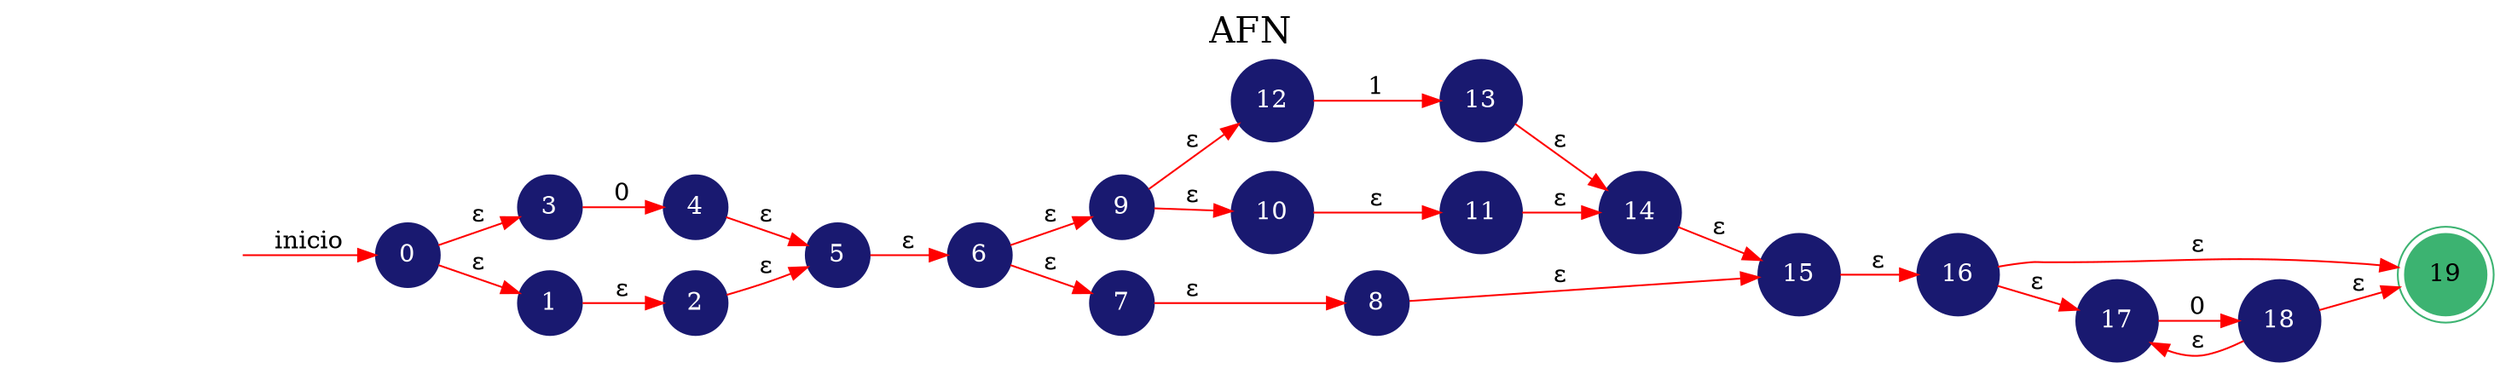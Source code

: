 digraph automata_finito {
	rankdir=LR;
	graph [label="AFN", labelloc=t, fontsize=20]; 
	node [shape=doublecircle, style = filled,color = mediumseagreen]; 19;
	node [shape=circle];
	node [color=midnightblue,fontcolor=white];
	edge [color=red];
	secret_node [style=invis];
	secret_node -> 0 [label="inicio"];
	0 -> 3 [label="ε"];
	0 -> 1 [label="ε"];
	1 -> 2 [label="ε"];
	2 -> 5 [label="ε"];
	3 -> 4 [label="0"];
	4 -> 5 [label="ε"];
	5 -> 6 [label="ε"];
	6 -> 9 [label="ε"];
	6 -> 7 [label="ε"];
	7 -> 8 [label="ε"];
	8 -> 15 [label="ε"];
	9 -> 12 [label="ε"];
	9 -> 10 [label="ε"];
	10 -> 11 [label="ε"];
	11 -> 14 [label="ε"];
	12 -> 13 [label="1"];
	13 -> 14 [label="ε"];
	14 -> 15 [label="ε"];
	15 -> 16 [label="ε"];
	16 -> 17 [label="ε"];
	16 -> 19 [label="ε"];
	17 -> 18 [label="0"];
	18 -> 17 [label="ε"];
	18 -> 19 [label="ε"];
}